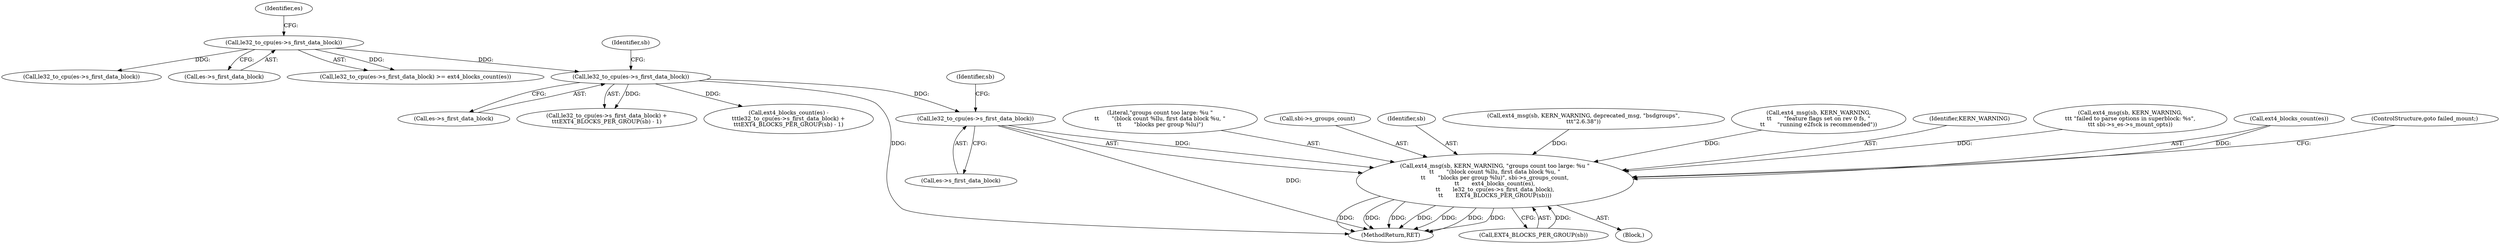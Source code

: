 digraph "0_linux_0449641130f5652b344ef6fa39fa019d7e94660a@pointer" {
"1001174" [label="(Call,le32_to_cpu(es->s_first_data_block))"];
"1001141" [label="(Call,le32_to_cpu(es->s_first_data_block))"];
"1001117" [label="(Call,le32_to_cpu(es->s_first_data_block))"];
"1001165" [label="(Call,ext4_msg(sb, KERN_WARNING, \"groups count too large: %u \"\n\t\t       \"(block count %llu, first data block %u, \"\n\t\t       \"blocks per group %lu)\", sbi->s_groups_count,\n\t\t       ext4_blocks_count(es),\n\t\t       le32_to_cpu(es->s_first_data_block),\n\t\t       EXT4_BLOCKS_PER_GROUP(sb)))"];
"1001117" [label="(Call,le32_to_cpu(es->s_first_data_block))"];
"1001168" [label="(Literal,\"groups count too large: %u \"\n\t\t       \"(block count %llu, first data block %u, \"\n\t\t       \"blocks per group %lu)\")"];
"1001142" [label="(Call,es->s_first_data_block)"];
"1001147" [label="(Identifier,sb)"];
"1001175" [label="(Call,es->s_first_data_block)"];
"1001169" [label="(Call,sbi->s_groups_count)"];
"1001128" [label="(Call,le32_to_cpu(es->s_first_data_block))"];
"1001140" [label="(Call,le32_to_cpu(es->s_first_data_block) +\n\t\t\tEXT4_BLOCKS_PER_GROUP(sb) - 1)"];
"1001137" [label="(Call,ext4_blocks_count(es) -\n\t\t\tle32_to_cpu(es->s_first_data_block) +\n\t\t\tEXT4_BLOCKS_PER_GROUP(sb) - 1)"];
"1001166" [label="(Identifier,sb)"];
"1000377" [label="(Call,ext4_msg(sb, KERN_WARNING, deprecated_msg, \"bsdgroups\",\n\t\t\t\"2.6.38\"))"];
"1000605" [label="(Call,ext4_msg(sb, KERN_WARNING,\n\t\t       \"feature flags set on rev 0 fs, \"\n\t\t       \"running e2fsck is recommended\"))"];
"1001178" [label="(Call,EXT4_BLOCKS_PER_GROUP(sb))"];
"1001179" [label="(Identifier,sb)"];
"1001141" [label="(Call,le32_to_cpu(es->s_first_data_block))"];
"1001167" [label="(Identifier,KERN_WARNING)"];
"1002222" [label="(MethodReturn,RET)"];
"1000547" [label="(Call,ext4_msg(sb, KERN_WARNING,\n\t\t\t \"failed to parse options in superblock: %s\",\n\t\t\t sbi->s_es->s_mount_opts))"];
"1001118" [label="(Call,es->s_first_data_block)"];
"1001172" [label="(Call,ext4_blocks_count(es))"];
"1001164" [label="(Block,)"];
"1001122" [label="(Identifier,es)"];
"1001174" [label="(Call,le32_to_cpu(es->s_first_data_block))"];
"1001116" [label="(Call,le32_to_cpu(es->s_first_data_block) >= ext4_blocks_count(es))"];
"1001180" [label="(ControlStructure,goto failed_mount;)"];
"1001165" [label="(Call,ext4_msg(sb, KERN_WARNING, \"groups count too large: %u \"\n\t\t       \"(block count %llu, first data block %u, \"\n\t\t       \"blocks per group %lu)\", sbi->s_groups_count,\n\t\t       ext4_blocks_count(es),\n\t\t       le32_to_cpu(es->s_first_data_block),\n\t\t       EXT4_BLOCKS_PER_GROUP(sb)))"];
"1001174" -> "1001165"  [label="AST: "];
"1001174" -> "1001175"  [label="CFG: "];
"1001175" -> "1001174"  [label="AST: "];
"1001179" -> "1001174"  [label="CFG: "];
"1001174" -> "1002222"  [label="DDG: "];
"1001174" -> "1001165"  [label="DDG: "];
"1001141" -> "1001174"  [label="DDG: "];
"1001141" -> "1001140"  [label="AST: "];
"1001141" -> "1001142"  [label="CFG: "];
"1001142" -> "1001141"  [label="AST: "];
"1001147" -> "1001141"  [label="CFG: "];
"1001141" -> "1002222"  [label="DDG: "];
"1001141" -> "1001137"  [label="DDG: "];
"1001141" -> "1001140"  [label="DDG: "];
"1001117" -> "1001141"  [label="DDG: "];
"1001117" -> "1001116"  [label="AST: "];
"1001117" -> "1001118"  [label="CFG: "];
"1001118" -> "1001117"  [label="AST: "];
"1001122" -> "1001117"  [label="CFG: "];
"1001117" -> "1001116"  [label="DDG: "];
"1001117" -> "1001128"  [label="DDG: "];
"1001165" -> "1001164"  [label="AST: "];
"1001165" -> "1001178"  [label="CFG: "];
"1001166" -> "1001165"  [label="AST: "];
"1001167" -> "1001165"  [label="AST: "];
"1001168" -> "1001165"  [label="AST: "];
"1001169" -> "1001165"  [label="AST: "];
"1001172" -> "1001165"  [label="AST: "];
"1001178" -> "1001165"  [label="AST: "];
"1001180" -> "1001165"  [label="CFG: "];
"1001165" -> "1002222"  [label="DDG: "];
"1001165" -> "1002222"  [label="DDG: "];
"1001165" -> "1002222"  [label="DDG: "];
"1001165" -> "1002222"  [label="DDG: "];
"1001165" -> "1002222"  [label="DDG: "];
"1001165" -> "1002222"  [label="DDG: "];
"1001165" -> "1002222"  [label="DDG: "];
"1001178" -> "1001165"  [label="DDG: "];
"1000605" -> "1001165"  [label="DDG: "];
"1000377" -> "1001165"  [label="DDG: "];
"1000547" -> "1001165"  [label="DDG: "];
"1001172" -> "1001165"  [label="DDG: "];
}
